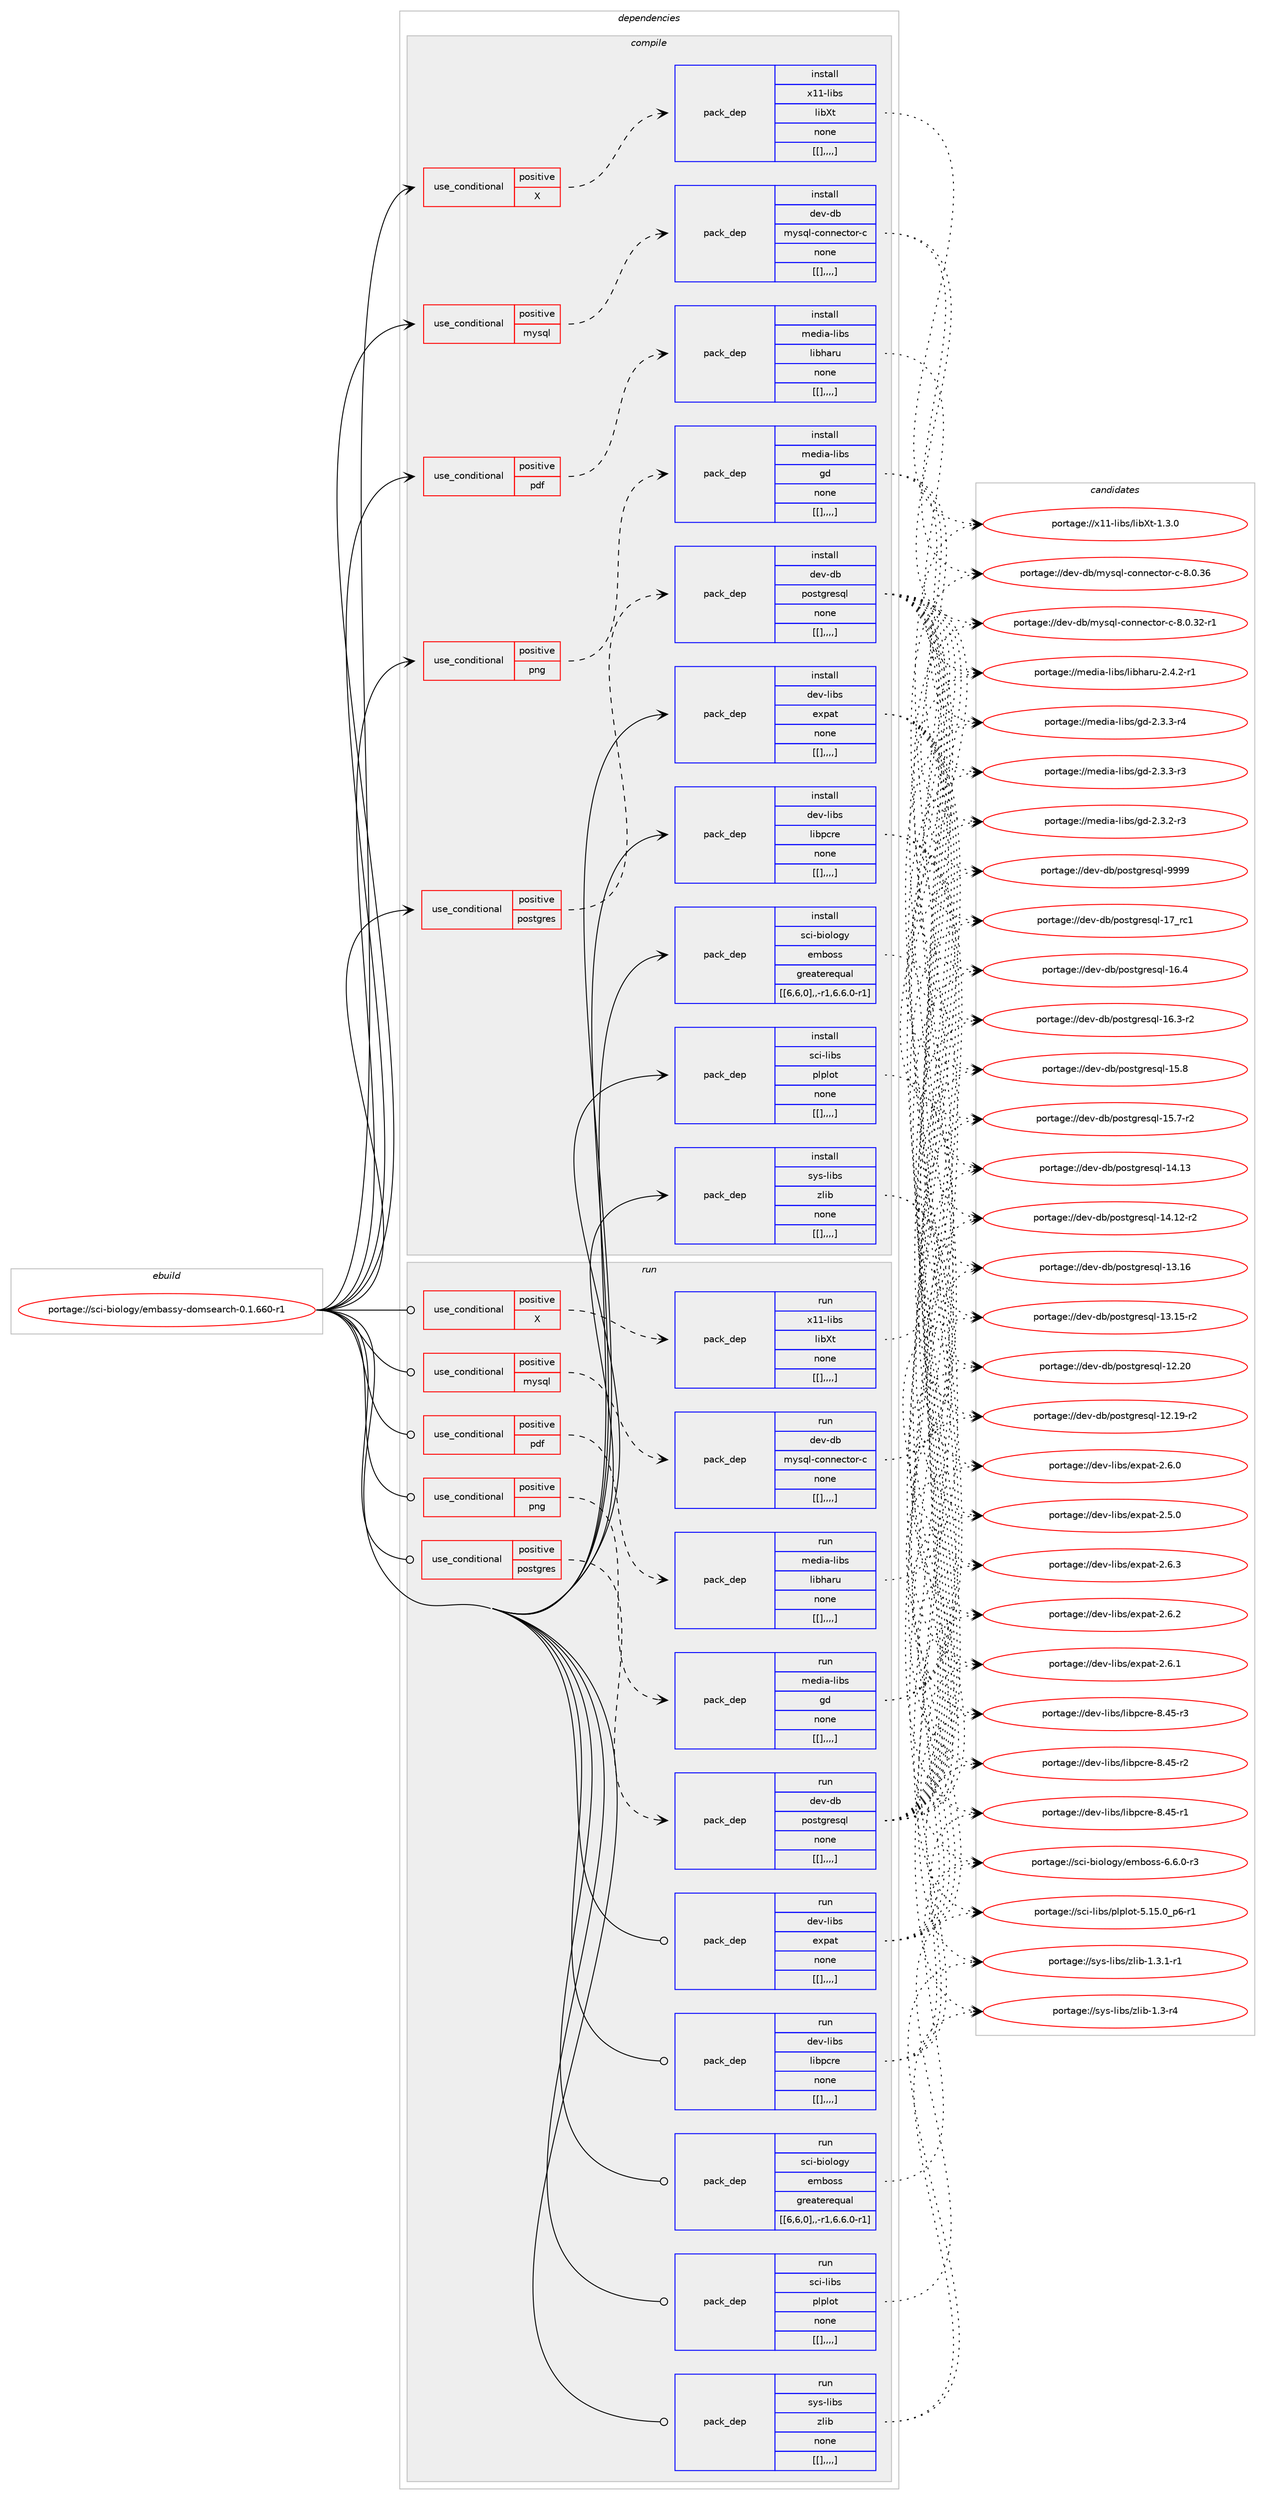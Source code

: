 digraph prolog {

# *************
# Graph options
# *************

newrank=true;
concentrate=true;
compound=true;
graph [rankdir=LR,fontname=Helvetica,fontsize=10,ranksep=1.5];#, ranksep=2.5, nodesep=0.2];
edge  [arrowhead=vee];
node  [fontname=Helvetica,fontsize=10];

# **********
# The ebuild
# **********

subgraph cluster_leftcol {
color=gray;
label=<<i>ebuild</i>>;
id [label="portage://sci-biology/embassy-domsearch-0.1.660-r1", color=red, width=4, href="../sci-biology/embassy-domsearch-0.1.660-r1.svg"];
}

# ****************
# The dependencies
# ****************

subgraph cluster_midcol {
color=gray;
label=<<i>dependencies</i>>;
subgraph cluster_compile {
fillcolor="#eeeeee";
style=filled;
label=<<i>compile</i>>;
subgraph cond107739 {
dependency408320 [label=<<TABLE BORDER="0" CELLBORDER="1" CELLSPACING="0" CELLPADDING="4"><TR><TD ROWSPAN="3" CELLPADDING="10">use_conditional</TD></TR><TR><TD>positive</TD></TR><TR><TD>X</TD></TR></TABLE>>, shape=none, color=red];
subgraph pack297632 {
dependency408321 [label=<<TABLE BORDER="0" CELLBORDER="1" CELLSPACING="0" CELLPADDING="4" WIDTH="220"><TR><TD ROWSPAN="6" CELLPADDING="30">pack_dep</TD></TR><TR><TD WIDTH="110">install</TD></TR><TR><TD>x11-libs</TD></TR><TR><TD>libXt</TD></TR><TR><TD>none</TD></TR><TR><TD>[[],,,,]</TD></TR></TABLE>>, shape=none, color=blue];
}
dependency408320:e -> dependency408321:w [weight=20,style="dashed",arrowhead="vee"];
}
id:e -> dependency408320:w [weight=20,style="solid",arrowhead="vee"];
subgraph cond107740 {
dependency408322 [label=<<TABLE BORDER="0" CELLBORDER="1" CELLSPACING="0" CELLPADDING="4"><TR><TD ROWSPAN="3" CELLPADDING="10">use_conditional</TD></TR><TR><TD>positive</TD></TR><TR><TD>mysql</TD></TR></TABLE>>, shape=none, color=red];
subgraph pack297633 {
dependency408323 [label=<<TABLE BORDER="0" CELLBORDER="1" CELLSPACING="0" CELLPADDING="4" WIDTH="220"><TR><TD ROWSPAN="6" CELLPADDING="30">pack_dep</TD></TR><TR><TD WIDTH="110">install</TD></TR><TR><TD>dev-db</TD></TR><TR><TD>mysql-connector-c</TD></TR><TR><TD>none</TD></TR><TR><TD>[[],,,,]</TD></TR></TABLE>>, shape=none, color=blue];
}
dependency408322:e -> dependency408323:w [weight=20,style="dashed",arrowhead="vee"];
}
id:e -> dependency408322:w [weight=20,style="solid",arrowhead="vee"];
subgraph cond107741 {
dependency408324 [label=<<TABLE BORDER="0" CELLBORDER="1" CELLSPACING="0" CELLPADDING="4"><TR><TD ROWSPAN="3" CELLPADDING="10">use_conditional</TD></TR><TR><TD>positive</TD></TR><TR><TD>pdf</TD></TR></TABLE>>, shape=none, color=red];
subgraph pack297634 {
dependency408325 [label=<<TABLE BORDER="0" CELLBORDER="1" CELLSPACING="0" CELLPADDING="4" WIDTH="220"><TR><TD ROWSPAN="6" CELLPADDING="30">pack_dep</TD></TR><TR><TD WIDTH="110">install</TD></TR><TR><TD>media-libs</TD></TR><TR><TD>libharu</TD></TR><TR><TD>none</TD></TR><TR><TD>[[],,,,]</TD></TR></TABLE>>, shape=none, color=blue];
}
dependency408324:e -> dependency408325:w [weight=20,style="dashed",arrowhead="vee"];
}
id:e -> dependency408324:w [weight=20,style="solid",arrowhead="vee"];
subgraph cond107742 {
dependency408326 [label=<<TABLE BORDER="0" CELLBORDER="1" CELLSPACING="0" CELLPADDING="4"><TR><TD ROWSPAN="3" CELLPADDING="10">use_conditional</TD></TR><TR><TD>positive</TD></TR><TR><TD>png</TD></TR></TABLE>>, shape=none, color=red];
subgraph pack297635 {
dependency408327 [label=<<TABLE BORDER="0" CELLBORDER="1" CELLSPACING="0" CELLPADDING="4" WIDTH="220"><TR><TD ROWSPAN="6" CELLPADDING="30">pack_dep</TD></TR><TR><TD WIDTH="110">install</TD></TR><TR><TD>media-libs</TD></TR><TR><TD>gd</TD></TR><TR><TD>none</TD></TR><TR><TD>[[],,,,]</TD></TR></TABLE>>, shape=none, color=blue];
}
dependency408326:e -> dependency408327:w [weight=20,style="dashed",arrowhead="vee"];
}
id:e -> dependency408326:w [weight=20,style="solid",arrowhead="vee"];
subgraph cond107743 {
dependency408328 [label=<<TABLE BORDER="0" CELLBORDER="1" CELLSPACING="0" CELLPADDING="4"><TR><TD ROWSPAN="3" CELLPADDING="10">use_conditional</TD></TR><TR><TD>positive</TD></TR><TR><TD>postgres</TD></TR></TABLE>>, shape=none, color=red];
subgraph pack297636 {
dependency408329 [label=<<TABLE BORDER="0" CELLBORDER="1" CELLSPACING="0" CELLPADDING="4" WIDTH="220"><TR><TD ROWSPAN="6" CELLPADDING="30">pack_dep</TD></TR><TR><TD WIDTH="110">install</TD></TR><TR><TD>dev-db</TD></TR><TR><TD>postgresql</TD></TR><TR><TD>none</TD></TR><TR><TD>[[],,,,]</TD></TR></TABLE>>, shape=none, color=blue];
}
dependency408328:e -> dependency408329:w [weight=20,style="dashed",arrowhead="vee"];
}
id:e -> dependency408328:w [weight=20,style="solid",arrowhead="vee"];
subgraph pack297637 {
dependency408330 [label=<<TABLE BORDER="0" CELLBORDER="1" CELLSPACING="0" CELLPADDING="4" WIDTH="220"><TR><TD ROWSPAN="6" CELLPADDING="30">pack_dep</TD></TR><TR><TD WIDTH="110">install</TD></TR><TR><TD>dev-libs</TD></TR><TR><TD>expat</TD></TR><TR><TD>none</TD></TR><TR><TD>[[],,,,]</TD></TR></TABLE>>, shape=none, color=blue];
}
id:e -> dependency408330:w [weight=20,style="solid",arrowhead="vee"];
subgraph pack297638 {
dependency408331 [label=<<TABLE BORDER="0" CELLBORDER="1" CELLSPACING="0" CELLPADDING="4" WIDTH="220"><TR><TD ROWSPAN="6" CELLPADDING="30">pack_dep</TD></TR><TR><TD WIDTH="110">install</TD></TR><TR><TD>dev-libs</TD></TR><TR><TD>libpcre</TD></TR><TR><TD>none</TD></TR><TR><TD>[[],,,,]</TD></TR></TABLE>>, shape=none, color=blue];
}
id:e -> dependency408331:w [weight=20,style="solid",arrowhead="vee"];
subgraph pack297639 {
dependency408332 [label=<<TABLE BORDER="0" CELLBORDER="1" CELLSPACING="0" CELLPADDING="4" WIDTH="220"><TR><TD ROWSPAN="6" CELLPADDING="30">pack_dep</TD></TR><TR><TD WIDTH="110">install</TD></TR><TR><TD>sci-biology</TD></TR><TR><TD>emboss</TD></TR><TR><TD>greaterequal</TD></TR><TR><TD>[[6,6,0],,-r1,6.6.0-r1]</TD></TR></TABLE>>, shape=none, color=blue];
}
id:e -> dependency408332:w [weight=20,style="solid",arrowhead="vee"];
subgraph pack297640 {
dependency408333 [label=<<TABLE BORDER="0" CELLBORDER="1" CELLSPACING="0" CELLPADDING="4" WIDTH="220"><TR><TD ROWSPAN="6" CELLPADDING="30">pack_dep</TD></TR><TR><TD WIDTH="110">install</TD></TR><TR><TD>sci-libs</TD></TR><TR><TD>plplot</TD></TR><TR><TD>none</TD></TR><TR><TD>[[],,,,]</TD></TR></TABLE>>, shape=none, color=blue];
}
id:e -> dependency408333:w [weight=20,style="solid",arrowhead="vee"];
subgraph pack297641 {
dependency408334 [label=<<TABLE BORDER="0" CELLBORDER="1" CELLSPACING="0" CELLPADDING="4" WIDTH="220"><TR><TD ROWSPAN="6" CELLPADDING="30">pack_dep</TD></TR><TR><TD WIDTH="110">install</TD></TR><TR><TD>sys-libs</TD></TR><TR><TD>zlib</TD></TR><TR><TD>none</TD></TR><TR><TD>[[],,,,]</TD></TR></TABLE>>, shape=none, color=blue];
}
id:e -> dependency408334:w [weight=20,style="solid",arrowhead="vee"];
}
subgraph cluster_compileandrun {
fillcolor="#eeeeee";
style=filled;
label=<<i>compile and run</i>>;
}
subgraph cluster_run {
fillcolor="#eeeeee";
style=filled;
label=<<i>run</i>>;
subgraph cond107744 {
dependency408335 [label=<<TABLE BORDER="0" CELLBORDER="1" CELLSPACING="0" CELLPADDING="4"><TR><TD ROWSPAN="3" CELLPADDING="10">use_conditional</TD></TR><TR><TD>positive</TD></TR><TR><TD>X</TD></TR></TABLE>>, shape=none, color=red];
subgraph pack297642 {
dependency408336 [label=<<TABLE BORDER="0" CELLBORDER="1" CELLSPACING="0" CELLPADDING="4" WIDTH="220"><TR><TD ROWSPAN="6" CELLPADDING="30">pack_dep</TD></TR><TR><TD WIDTH="110">run</TD></TR><TR><TD>x11-libs</TD></TR><TR><TD>libXt</TD></TR><TR><TD>none</TD></TR><TR><TD>[[],,,,]</TD></TR></TABLE>>, shape=none, color=blue];
}
dependency408335:e -> dependency408336:w [weight=20,style="dashed",arrowhead="vee"];
}
id:e -> dependency408335:w [weight=20,style="solid",arrowhead="odot"];
subgraph cond107745 {
dependency408337 [label=<<TABLE BORDER="0" CELLBORDER="1" CELLSPACING="0" CELLPADDING="4"><TR><TD ROWSPAN="3" CELLPADDING="10">use_conditional</TD></TR><TR><TD>positive</TD></TR><TR><TD>mysql</TD></TR></TABLE>>, shape=none, color=red];
subgraph pack297643 {
dependency408338 [label=<<TABLE BORDER="0" CELLBORDER="1" CELLSPACING="0" CELLPADDING="4" WIDTH="220"><TR><TD ROWSPAN="6" CELLPADDING="30">pack_dep</TD></TR><TR><TD WIDTH="110">run</TD></TR><TR><TD>dev-db</TD></TR><TR><TD>mysql-connector-c</TD></TR><TR><TD>none</TD></TR><TR><TD>[[],,,,]</TD></TR></TABLE>>, shape=none, color=blue];
}
dependency408337:e -> dependency408338:w [weight=20,style="dashed",arrowhead="vee"];
}
id:e -> dependency408337:w [weight=20,style="solid",arrowhead="odot"];
subgraph cond107746 {
dependency408339 [label=<<TABLE BORDER="0" CELLBORDER="1" CELLSPACING="0" CELLPADDING="4"><TR><TD ROWSPAN="3" CELLPADDING="10">use_conditional</TD></TR><TR><TD>positive</TD></TR><TR><TD>pdf</TD></TR></TABLE>>, shape=none, color=red];
subgraph pack297644 {
dependency408340 [label=<<TABLE BORDER="0" CELLBORDER="1" CELLSPACING="0" CELLPADDING="4" WIDTH="220"><TR><TD ROWSPAN="6" CELLPADDING="30">pack_dep</TD></TR><TR><TD WIDTH="110">run</TD></TR><TR><TD>media-libs</TD></TR><TR><TD>libharu</TD></TR><TR><TD>none</TD></TR><TR><TD>[[],,,,]</TD></TR></TABLE>>, shape=none, color=blue];
}
dependency408339:e -> dependency408340:w [weight=20,style="dashed",arrowhead="vee"];
}
id:e -> dependency408339:w [weight=20,style="solid",arrowhead="odot"];
subgraph cond107747 {
dependency408341 [label=<<TABLE BORDER="0" CELLBORDER="1" CELLSPACING="0" CELLPADDING="4"><TR><TD ROWSPAN="3" CELLPADDING="10">use_conditional</TD></TR><TR><TD>positive</TD></TR><TR><TD>png</TD></TR></TABLE>>, shape=none, color=red];
subgraph pack297645 {
dependency408342 [label=<<TABLE BORDER="0" CELLBORDER="1" CELLSPACING="0" CELLPADDING="4" WIDTH="220"><TR><TD ROWSPAN="6" CELLPADDING="30">pack_dep</TD></TR><TR><TD WIDTH="110">run</TD></TR><TR><TD>media-libs</TD></TR><TR><TD>gd</TD></TR><TR><TD>none</TD></TR><TR><TD>[[],,,,]</TD></TR></TABLE>>, shape=none, color=blue];
}
dependency408341:e -> dependency408342:w [weight=20,style="dashed",arrowhead="vee"];
}
id:e -> dependency408341:w [weight=20,style="solid",arrowhead="odot"];
subgraph cond107748 {
dependency408343 [label=<<TABLE BORDER="0" CELLBORDER="1" CELLSPACING="0" CELLPADDING="4"><TR><TD ROWSPAN="3" CELLPADDING="10">use_conditional</TD></TR><TR><TD>positive</TD></TR><TR><TD>postgres</TD></TR></TABLE>>, shape=none, color=red];
subgraph pack297646 {
dependency408344 [label=<<TABLE BORDER="0" CELLBORDER="1" CELLSPACING="0" CELLPADDING="4" WIDTH="220"><TR><TD ROWSPAN="6" CELLPADDING="30">pack_dep</TD></TR><TR><TD WIDTH="110">run</TD></TR><TR><TD>dev-db</TD></TR><TR><TD>postgresql</TD></TR><TR><TD>none</TD></TR><TR><TD>[[],,,,]</TD></TR></TABLE>>, shape=none, color=blue];
}
dependency408343:e -> dependency408344:w [weight=20,style="dashed",arrowhead="vee"];
}
id:e -> dependency408343:w [weight=20,style="solid",arrowhead="odot"];
subgraph pack297647 {
dependency408345 [label=<<TABLE BORDER="0" CELLBORDER="1" CELLSPACING="0" CELLPADDING="4" WIDTH="220"><TR><TD ROWSPAN="6" CELLPADDING="30">pack_dep</TD></TR><TR><TD WIDTH="110">run</TD></TR><TR><TD>dev-libs</TD></TR><TR><TD>expat</TD></TR><TR><TD>none</TD></TR><TR><TD>[[],,,,]</TD></TR></TABLE>>, shape=none, color=blue];
}
id:e -> dependency408345:w [weight=20,style="solid",arrowhead="odot"];
subgraph pack297648 {
dependency408346 [label=<<TABLE BORDER="0" CELLBORDER="1" CELLSPACING="0" CELLPADDING="4" WIDTH="220"><TR><TD ROWSPAN="6" CELLPADDING="30">pack_dep</TD></TR><TR><TD WIDTH="110">run</TD></TR><TR><TD>dev-libs</TD></TR><TR><TD>libpcre</TD></TR><TR><TD>none</TD></TR><TR><TD>[[],,,,]</TD></TR></TABLE>>, shape=none, color=blue];
}
id:e -> dependency408346:w [weight=20,style="solid",arrowhead="odot"];
subgraph pack297649 {
dependency408347 [label=<<TABLE BORDER="0" CELLBORDER="1" CELLSPACING="0" CELLPADDING="4" WIDTH="220"><TR><TD ROWSPAN="6" CELLPADDING="30">pack_dep</TD></TR><TR><TD WIDTH="110">run</TD></TR><TR><TD>sci-biology</TD></TR><TR><TD>emboss</TD></TR><TR><TD>greaterequal</TD></TR><TR><TD>[[6,6,0],,-r1,6.6.0-r1]</TD></TR></TABLE>>, shape=none, color=blue];
}
id:e -> dependency408347:w [weight=20,style="solid",arrowhead="odot"];
subgraph pack297650 {
dependency408348 [label=<<TABLE BORDER="0" CELLBORDER="1" CELLSPACING="0" CELLPADDING="4" WIDTH="220"><TR><TD ROWSPAN="6" CELLPADDING="30">pack_dep</TD></TR><TR><TD WIDTH="110">run</TD></TR><TR><TD>sci-libs</TD></TR><TR><TD>plplot</TD></TR><TR><TD>none</TD></TR><TR><TD>[[],,,,]</TD></TR></TABLE>>, shape=none, color=blue];
}
id:e -> dependency408348:w [weight=20,style="solid",arrowhead="odot"];
subgraph pack297651 {
dependency408349 [label=<<TABLE BORDER="0" CELLBORDER="1" CELLSPACING="0" CELLPADDING="4" WIDTH="220"><TR><TD ROWSPAN="6" CELLPADDING="30">pack_dep</TD></TR><TR><TD WIDTH="110">run</TD></TR><TR><TD>sys-libs</TD></TR><TR><TD>zlib</TD></TR><TR><TD>none</TD></TR><TR><TD>[[],,,,]</TD></TR></TABLE>>, shape=none, color=blue];
}
id:e -> dependency408349:w [weight=20,style="solid",arrowhead="odot"];
}
}

# **************
# The candidates
# **************

subgraph cluster_choices {
rank=same;
color=gray;
label=<<i>candidates</i>>;

subgraph choice297632 {
color=black;
nodesep=1;
choice12049494510810598115471081059888116454946514648 [label="portage://x11-libs/libXt-1.3.0", color=red, width=4,href="../x11-libs/libXt-1.3.0.svg"];
dependency408321:e -> choice12049494510810598115471081059888116454946514648:w [style=dotted,weight="100"];
}
subgraph choice297633 {
color=black;
nodesep=1;
choice100101118451009847109121115113108459911111011010199116111114459945564648465154 [label="portage://dev-db/mysql-connector-c-8.0.36", color=red, width=4,href="../dev-db/mysql-connector-c-8.0.36.svg"];
choice1001011184510098471091211151131084599111110110101991161111144599455646484651504511449 [label="portage://dev-db/mysql-connector-c-8.0.32-r1", color=red, width=4,href="../dev-db/mysql-connector-c-8.0.32-r1.svg"];
dependency408323:e -> choice100101118451009847109121115113108459911111011010199116111114459945564648465154:w [style=dotted,weight="100"];
dependency408323:e -> choice1001011184510098471091211151131084599111110110101991161111144599455646484651504511449:w [style=dotted,weight="100"];
}
subgraph choice297634 {
color=black;
nodesep=1;
choice1091011001059745108105981154710810598104971141174550465246504511449 [label="portage://media-libs/libharu-2.4.2-r1", color=red, width=4,href="../media-libs/libharu-2.4.2-r1.svg"];
dependency408325:e -> choice1091011001059745108105981154710810598104971141174550465246504511449:w [style=dotted,weight="100"];
}
subgraph choice297635 {
color=black;
nodesep=1;
choice109101100105974510810598115471031004550465146514511452 [label="portage://media-libs/gd-2.3.3-r4", color=red, width=4,href="../media-libs/gd-2.3.3-r4.svg"];
choice109101100105974510810598115471031004550465146514511451 [label="portage://media-libs/gd-2.3.3-r3", color=red, width=4,href="../media-libs/gd-2.3.3-r3.svg"];
choice109101100105974510810598115471031004550465146504511451 [label="portage://media-libs/gd-2.3.2-r3", color=red, width=4,href="../media-libs/gd-2.3.2-r3.svg"];
dependency408327:e -> choice109101100105974510810598115471031004550465146514511452:w [style=dotted,weight="100"];
dependency408327:e -> choice109101100105974510810598115471031004550465146514511451:w [style=dotted,weight="100"];
dependency408327:e -> choice109101100105974510810598115471031004550465146504511451:w [style=dotted,weight="100"];
}
subgraph choice297636 {
color=black;
nodesep=1;
choice1001011184510098471121111151161031141011151131084557575757 [label="portage://dev-db/postgresql-9999", color=red, width=4,href="../dev-db/postgresql-9999.svg"];
choice100101118451009847112111115116103114101115113108454955951149949 [label="portage://dev-db/postgresql-17_rc1", color=red, width=4,href="../dev-db/postgresql-17_rc1.svg"];
choice1001011184510098471121111151161031141011151131084549544652 [label="portage://dev-db/postgresql-16.4", color=red, width=4,href="../dev-db/postgresql-16.4.svg"];
choice10010111845100984711211111511610311410111511310845495446514511450 [label="portage://dev-db/postgresql-16.3-r2", color=red, width=4,href="../dev-db/postgresql-16.3-r2.svg"];
choice1001011184510098471121111151161031141011151131084549534656 [label="portage://dev-db/postgresql-15.8", color=red, width=4,href="../dev-db/postgresql-15.8.svg"];
choice10010111845100984711211111511610311410111511310845495346554511450 [label="portage://dev-db/postgresql-15.7-r2", color=red, width=4,href="../dev-db/postgresql-15.7-r2.svg"];
choice100101118451009847112111115116103114101115113108454952464951 [label="portage://dev-db/postgresql-14.13", color=red, width=4,href="../dev-db/postgresql-14.13.svg"];
choice1001011184510098471121111151161031141011151131084549524649504511450 [label="portage://dev-db/postgresql-14.12-r2", color=red, width=4,href="../dev-db/postgresql-14.12-r2.svg"];
choice100101118451009847112111115116103114101115113108454951464954 [label="portage://dev-db/postgresql-13.16", color=red, width=4,href="../dev-db/postgresql-13.16.svg"];
choice1001011184510098471121111151161031141011151131084549514649534511450 [label="portage://dev-db/postgresql-13.15-r2", color=red, width=4,href="../dev-db/postgresql-13.15-r2.svg"];
choice100101118451009847112111115116103114101115113108454950465048 [label="portage://dev-db/postgresql-12.20", color=red, width=4,href="../dev-db/postgresql-12.20.svg"];
choice1001011184510098471121111151161031141011151131084549504649574511450 [label="portage://dev-db/postgresql-12.19-r2", color=red, width=4,href="../dev-db/postgresql-12.19-r2.svg"];
dependency408329:e -> choice1001011184510098471121111151161031141011151131084557575757:w [style=dotted,weight="100"];
dependency408329:e -> choice100101118451009847112111115116103114101115113108454955951149949:w [style=dotted,weight="100"];
dependency408329:e -> choice1001011184510098471121111151161031141011151131084549544652:w [style=dotted,weight="100"];
dependency408329:e -> choice10010111845100984711211111511610311410111511310845495446514511450:w [style=dotted,weight="100"];
dependency408329:e -> choice1001011184510098471121111151161031141011151131084549534656:w [style=dotted,weight="100"];
dependency408329:e -> choice10010111845100984711211111511610311410111511310845495346554511450:w [style=dotted,weight="100"];
dependency408329:e -> choice100101118451009847112111115116103114101115113108454952464951:w [style=dotted,weight="100"];
dependency408329:e -> choice1001011184510098471121111151161031141011151131084549524649504511450:w [style=dotted,weight="100"];
dependency408329:e -> choice100101118451009847112111115116103114101115113108454951464954:w [style=dotted,weight="100"];
dependency408329:e -> choice1001011184510098471121111151161031141011151131084549514649534511450:w [style=dotted,weight="100"];
dependency408329:e -> choice100101118451009847112111115116103114101115113108454950465048:w [style=dotted,weight="100"];
dependency408329:e -> choice1001011184510098471121111151161031141011151131084549504649574511450:w [style=dotted,weight="100"];
}
subgraph choice297637 {
color=black;
nodesep=1;
choice10010111845108105981154710112011297116455046544651 [label="portage://dev-libs/expat-2.6.3", color=red, width=4,href="../dev-libs/expat-2.6.3.svg"];
choice10010111845108105981154710112011297116455046544650 [label="portage://dev-libs/expat-2.6.2", color=red, width=4,href="../dev-libs/expat-2.6.2.svg"];
choice10010111845108105981154710112011297116455046544649 [label="portage://dev-libs/expat-2.6.1", color=red, width=4,href="../dev-libs/expat-2.6.1.svg"];
choice10010111845108105981154710112011297116455046544648 [label="portage://dev-libs/expat-2.6.0", color=red, width=4,href="../dev-libs/expat-2.6.0.svg"];
choice10010111845108105981154710112011297116455046534648 [label="portage://dev-libs/expat-2.5.0", color=red, width=4,href="../dev-libs/expat-2.5.0.svg"];
dependency408330:e -> choice10010111845108105981154710112011297116455046544651:w [style=dotted,weight="100"];
dependency408330:e -> choice10010111845108105981154710112011297116455046544650:w [style=dotted,weight="100"];
dependency408330:e -> choice10010111845108105981154710112011297116455046544649:w [style=dotted,weight="100"];
dependency408330:e -> choice10010111845108105981154710112011297116455046544648:w [style=dotted,weight="100"];
dependency408330:e -> choice10010111845108105981154710112011297116455046534648:w [style=dotted,weight="100"];
}
subgraph choice297638 {
color=black;
nodesep=1;
choice100101118451081059811547108105981129911410145564652534511451 [label="portage://dev-libs/libpcre-8.45-r3", color=red, width=4,href="../dev-libs/libpcre-8.45-r3.svg"];
choice100101118451081059811547108105981129911410145564652534511450 [label="portage://dev-libs/libpcre-8.45-r2", color=red, width=4,href="../dev-libs/libpcre-8.45-r2.svg"];
choice100101118451081059811547108105981129911410145564652534511449 [label="portage://dev-libs/libpcre-8.45-r1", color=red, width=4,href="../dev-libs/libpcre-8.45-r1.svg"];
dependency408331:e -> choice100101118451081059811547108105981129911410145564652534511451:w [style=dotted,weight="100"];
dependency408331:e -> choice100101118451081059811547108105981129911410145564652534511450:w [style=dotted,weight="100"];
dependency408331:e -> choice100101118451081059811547108105981129911410145564652534511449:w [style=dotted,weight="100"];
}
subgraph choice297639 {
color=black;
nodesep=1;
choice11599105459810511110811110312147101109981111151154554465446484511451 [label="portage://sci-biology/emboss-6.6.0-r3", color=red, width=4,href="../sci-biology/emboss-6.6.0-r3.svg"];
dependency408332:e -> choice11599105459810511110811110312147101109981111151154554465446484511451:w [style=dotted,weight="100"];
}
subgraph choice297640 {
color=black;
nodesep=1;
choice115991054510810598115471121081121081111164553464953464895112544511449 [label="portage://sci-libs/plplot-5.15.0_p6-r1", color=red, width=4,href="../sci-libs/plplot-5.15.0_p6-r1.svg"];
dependency408333:e -> choice115991054510810598115471121081121081111164553464953464895112544511449:w [style=dotted,weight="100"];
}
subgraph choice297641 {
color=black;
nodesep=1;
choice115121115451081059811547122108105984549465146494511449 [label="portage://sys-libs/zlib-1.3.1-r1", color=red, width=4,href="../sys-libs/zlib-1.3.1-r1.svg"];
choice11512111545108105981154712210810598454946514511452 [label="portage://sys-libs/zlib-1.3-r4", color=red, width=4,href="../sys-libs/zlib-1.3-r4.svg"];
dependency408334:e -> choice115121115451081059811547122108105984549465146494511449:w [style=dotted,weight="100"];
dependency408334:e -> choice11512111545108105981154712210810598454946514511452:w [style=dotted,weight="100"];
}
subgraph choice297642 {
color=black;
nodesep=1;
choice12049494510810598115471081059888116454946514648 [label="portage://x11-libs/libXt-1.3.0", color=red, width=4,href="../x11-libs/libXt-1.3.0.svg"];
dependency408336:e -> choice12049494510810598115471081059888116454946514648:w [style=dotted,weight="100"];
}
subgraph choice297643 {
color=black;
nodesep=1;
choice100101118451009847109121115113108459911111011010199116111114459945564648465154 [label="portage://dev-db/mysql-connector-c-8.0.36", color=red, width=4,href="../dev-db/mysql-connector-c-8.0.36.svg"];
choice1001011184510098471091211151131084599111110110101991161111144599455646484651504511449 [label="portage://dev-db/mysql-connector-c-8.0.32-r1", color=red, width=4,href="../dev-db/mysql-connector-c-8.0.32-r1.svg"];
dependency408338:e -> choice100101118451009847109121115113108459911111011010199116111114459945564648465154:w [style=dotted,weight="100"];
dependency408338:e -> choice1001011184510098471091211151131084599111110110101991161111144599455646484651504511449:w [style=dotted,weight="100"];
}
subgraph choice297644 {
color=black;
nodesep=1;
choice1091011001059745108105981154710810598104971141174550465246504511449 [label="portage://media-libs/libharu-2.4.2-r1", color=red, width=4,href="../media-libs/libharu-2.4.2-r1.svg"];
dependency408340:e -> choice1091011001059745108105981154710810598104971141174550465246504511449:w [style=dotted,weight="100"];
}
subgraph choice297645 {
color=black;
nodesep=1;
choice109101100105974510810598115471031004550465146514511452 [label="portage://media-libs/gd-2.3.3-r4", color=red, width=4,href="../media-libs/gd-2.3.3-r4.svg"];
choice109101100105974510810598115471031004550465146514511451 [label="portage://media-libs/gd-2.3.3-r3", color=red, width=4,href="../media-libs/gd-2.3.3-r3.svg"];
choice109101100105974510810598115471031004550465146504511451 [label="portage://media-libs/gd-2.3.2-r3", color=red, width=4,href="../media-libs/gd-2.3.2-r3.svg"];
dependency408342:e -> choice109101100105974510810598115471031004550465146514511452:w [style=dotted,weight="100"];
dependency408342:e -> choice109101100105974510810598115471031004550465146514511451:w [style=dotted,weight="100"];
dependency408342:e -> choice109101100105974510810598115471031004550465146504511451:w [style=dotted,weight="100"];
}
subgraph choice297646 {
color=black;
nodesep=1;
choice1001011184510098471121111151161031141011151131084557575757 [label="portage://dev-db/postgresql-9999", color=red, width=4,href="../dev-db/postgresql-9999.svg"];
choice100101118451009847112111115116103114101115113108454955951149949 [label="portage://dev-db/postgresql-17_rc1", color=red, width=4,href="../dev-db/postgresql-17_rc1.svg"];
choice1001011184510098471121111151161031141011151131084549544652 [label="portage://dev-db/postgresql-16.4", color=red, width=4,href="../dev-db/postgresql-16.4.svg"];
choice10010111845100984711211111511610311410111511310845495446514511450 [label="portage://dev-db/postgresql-16.3-r2", color=red, width=4,href="../dev-db/postgresql-16.3-r2.svg"];
choice1001011184510098471121111151161031141011151131084549534656 [label="portage://dev-db/postgresql-15.8", color=red, width=4,href="../dev-db/postgresql-15.8.svg"];
choice10010111845100984711211111511610311410111511310845495346554511450 [label="portage://dev-db/postgresql-15.7-r2", color=red, width=4,href="../dev-db/postgresql-15.7-r2.svg"];
choice100101118451009847112111115116103114101115113108454952464951 [label="portage://dev-db/postgresql-14.13", color=red, width=4,href="../dev-db/postgresql-14.13.svg"];
choice1001011184510098471121111151161031141011151131084549524649504511450 [label="portage://dev-db/postgresql-14.12-r2", color=red, width=4,href="../dev-db/postgresql-14.12-r2.svg"];
choice100101118451009847112111115116103114101115113108454951464954 [label="portage://dev-db/postgresql-13.16", color=red, width=4,href="../dev-db/postgresql-13.16.svg"];
choice1001011184510098471121111151161031141011151131084549514649534511450 [label="portage://dev-db/postgresql-13.15-r2", color=red, width=4,href="../dev-db/postgresql-13.15-r2.svg"];
choice100101118451009847112111115116103114101115113108454950465048 [label="portage://dev-db/postgresql-12.20", color=red, width=4,href="../dev-db/postgresql-12.20.svg"];
choice1001011184510098471121111151161031141011151131084549504649574511450 [label="portage://dev-db/postgresql-12.19-r2", color=red, width=4,href="../dev-db/postgresql-12.19-r2.svg"];
dependency408344:e -> choice1001011184510098471121111151161031141011151131084557575757:w [style=dotted,weight="100"];
dependency408344:e -> choice100101118451009847112111115116103114101115113108454955951149949:w [style=dotted,weight="100"];
dependency408344:e -> choice1001011184510098471121111151161031141011151131084549544652:w [style=dotted,weight="100"];
dependency408344:e -> choice10010111845100984711211111511610311410111511310845495446514511450:w [style=dotted,weight="100"];
dependency408344:e -> choice1001011184510098471121111151161031141011151131084549534656:w [style=dotted,weight="100"];
dependency408344:e -> choice10010111845100984711211111511610311410111511310845495346554511450:w [style=dotted,weight="100"];
dependency408344:e -> choice100101118451009847112111115116103114101115113108454952464951:w [style=dotted,weight="100"];
dependency408344:e -> choice1001011184510098471121111151161031141011151131084549524649504511450:w [style=dotted,weight="100"];
dependency408344:e -> choice100101118451009847112111115116103114101115113108454951464954:w [style=dotted,weight="100"];
dependency408344:e -> choice1001011184510098471121111151161031141011151131084549514649534511450:w [style=dotted,weight="100"];
dependency408344:e -> choice100101118451009847112111115116103114101115113108454950465048:w [style=dotted,weight="100"];
dependency408344:e -> choice1001011184510098471121111151161031141011151131084549504649574511450:w [style=dotted,weight="100"];
}
subgraph choice297647 {
color=black;
nodesep=1;
choice10010111845108105981154710112011297116455046544651 [label="portage://dev-libs/expat-2.6.3", color=red, width=4,href="../dev-libs/expat-2.6.3.svg"];
choice10010111845108105981154710112011297116455046544650 [label="portage://dev-libs/expat-2.6.2", color=red, width=4,href="../dev-libs/expat-2.6.2.svg"];
choice10010111845108105981154710112011297116455046544649 [label="portage://dev-libs/expat-2.6.1", color=red, width=4,href="../dev-libs/expat-2.6.1.svg"];
choice10010111845108105981154710112011297116455046544648 [label="portage://dev-libs/expat-2.6.0", color=red, width=4,href="../dev-libs/expat-2.6.0.svg"];
choice10010111845108105981154710112011297116455046534648 [label="portage://dev-libs/expat-2.5.0", color=red, width=4,href="../dev-libs/expat-2.5.0.svg"];
dependency408345:e -> choice10010111845108105981154710112011297116455046544651:w [style=dotted,weight="100"];
dependency408345:e -> choice10010111845108105981154710112011297116455046544650:w [style=dotted,weight="100"];
dependency408345:e -> choice10010111845108105981154710112011297116455046544649:w [style=dotted,weight="100"];
dependency408345:e -> choice10010111845108105981154710112011297116455046544648:w [style=dotted,weight="100"];
dependency408345:e -> choice10010111845108105981154710112011297116455046534648:w [style=dotted,weight="100"];
}
subgraph choice297648 {
color=black;
nodesep=1;
choice100101118451081059811547108105981129911410145564652534511451 [label="portage://dev-libs/libpcre-8.45-r3", color=red, width=4,href="../dev-libs/libpcre-8.45-r3.svg"];
choice100101118451081059811547108105981129911410145564652534511450 [label="portage://dev-libs/libpcre-8.45-r2", color=red, width=4,href="../dev-libs/libpcre-8.45-r2.svg"];
choice100101118451081059811547108105981129911410145564652534511449 [label="portage://dev-libs/libpcre-8.45-r1", color=red, width=4,href="../dev-libs/libpcre-8.45-r1.svg"];
dependency408346:e -> choice100101118451081059811547108105981129911410145564652534511451:w [style=dotted,weight="100"];
dependency408346:e -> choice100101118451081059811547108105981129911410145564652534511450:w [style=dotted,weight="100"];
dependency408346:e -> choice100101118451081059811547108105981129911410145564652534511449:w [style=dotted,weight="100"];
}
subgraph choice297649 {
color=black;
nodesep=1;
choice11599105459810511110811110312147101109981111151154554465446484511451 [label="portage://sci-biology/emboss-6.6.0-r3", color=red, width=4,href="../sci-biology/emboss-6.6.0-r3.svg"];
dependency408347:e -> choice11599105459810511110811110312147101109981111151154554465446484511451:w [style=dotted,weight="100"];
}
subgraph choice297650 {
color=black;
nodesep=1;
choice115991054510810598115471121081121081111164553464953464895112544511449 [label="portage://sci-libs/plplot-5.15.0_p6-r1", color=red, width=4,href="../sci-libs/plplot-5.15.0_p6-r1.svg"];
dependency408348:e -> choice115991054510810598115471121081121081111164553464953464895112544511449:w [style=dotted,weight="100"];
}
subgraph choice297651 {
color=black;
nodesep=1;
choice115121115451081059811547122108105984549465146494511449 [label="portage://sys-libs/zlib-1.3.1-r1", color=red, width=4,href="../sys-libs/zlib-1.3.1-r1.svg"];
choice11512111545108105981154712210810598454946514511452 [label="portage://sys-libs/zlib-1.3-r4", color=red, width=4,href="../sys-libs/zlib-1.3-r4.svg"];
dependency408349:e -> choice115121115451081059811547122108105984549465146494511449:w [style=dotted,weight="100"];
dependency408349:e -> choice11512111545108105981154712210810598454946514511452:w [style=dotted,weight="100"];
}
}

}
